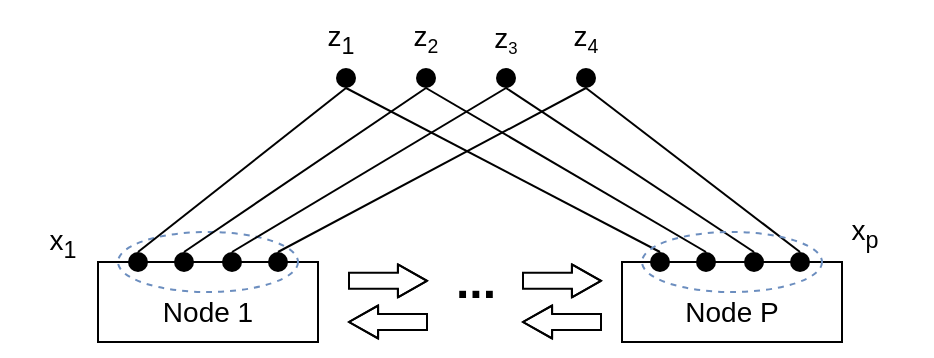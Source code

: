 <mxfile version="20.6.2" type="github">
  <diagram id="IC9cS1UcrK66ufTz8bY1" name="Page-1">
    <mxGraphModel dx="886" dy="441" grid="1" gridSize="10" guides="1" tooltips="1" connect="1" arrows="1" fold="1" page="1" pageScale="1" pageWidth="827" pageHeight="1169" math="0" shadow="0">
      <root>
        <mxCell id="0" />
        <mxCell id="1" parent="0" />
        <mxCell id="3HWLPhLwLd42-ci-Btue-1" value="" style="rounded=0;whiteSpace=wrap;html=1;" parent="1" vertex="1">
          <mxGeometry x="161" y="420" width="110" height="40" as="geometry" />
        </mxCell>
        <mxCell id="3HWLPhLwLd42-ci-Btue-45" style="edgeStyle=none;rounded=0;orthogonalLoop=1;jettySize=auto;html=1;exitX=0.5;exitY=1;exitDx=0;exitDy=0;fontSize=14;endArrow=none;endFill=0;entryX=0.5;entryY=0;entryDx=0;entryDy=0;" parent="1" source="3HWLPhLwLd42-ci-Btue-6" target="dDGIGkVW771tPzU_ZGE0-1" edge="1">
          <mxGeometry relative="1" as="geometry">
            <mxPoint x="335" y="420" as="targetPoint" />
          </mxGeometry>
        </mxCell>
        <mxCell id="3HWLPhLwLd42-ci-Btue-6" value="" style="shape=ellipse;fillColor=#000000;strokeColor=none;html=1;sketch=0;" parent="1" vertex="1">
          <mxGeometry x="280" y="323" width="10" height="10" as="geometry" />
        </mxCell>
        <mxCell id="3HWLPhLwLd42-ci-Btue-11" value="" style="shape=ellipse;fillColor=#000000;strokeColor=none;html=1;sketch=0;" parent="1" vertex="1">
          <mxGeometry x="320" y="323" width="10" height="10" as="geometry" />
        </mxCell>
        <mxCell id="3HWLPhLwLd42-ci-Btue-46" style="edgeStyle=none;rounded=0;orthogonalLoop=1;jettySize=auto;html=1;entryX=0.5;entryY=0;entryDx=0;entryDy=0;fontSize=14;endArrow=none;endFill=0;exitX=0.5;exitY=1;exitDx=0;exitDy=0;" parent="1" source="3HWLPhLwLd42-ci-Btue-12" target="dDGIGkVW771tPzU_ZGE0-3" edge="1">
          <mxGeometry relative="1" as="geometry">
            <mxPoint x="350" y="330" as="sourcePoint" />
          </mxGeometry>
        </mxCell>
        <mxCell id="3HWLPhLwLd42-ci-Btue-12" value="" style="shape=ellipse;fillColor=#000000;strokeColor=none;html=1;sketch=0;" parent="1" vertex="1">
          <mxGeometry x="360" y="323" width="10" height="10" as="geometry" />
        </mxCell>
        <mxCell id="3HWLPhLwLd42-ci-Btue-13" value="" style="shape=ellipse;fillColor=#000000;strokeColor=none;html=1;sketch=0;" parent="1" vertex="1">
          <mxGeometry x="400" y="323" width="10" height="10" as="geometry" />
        </mxCell>
        <mxCell id="3HWLPhLwLd42-ci-Btue-16" value="&lt;font style=&quot;font-size: 14px;&quot;&gt;z&lt;sub style=&quot;&quot;&gt;1&lt;/sub&gt;&lt;/font&gt;" style="text;html=1;strokeColor=none;fillColor=none;align=center;verticalAlign=middle;whiteSpace=wrap;rounded=0;shadow=1;" parent="1" vertex="1">
          <mxGeometry x="255" y="293" width="55" height="30" as="geometry" />
        </mxCell>
        <mxCell id="3HWLPhLwLd42-ci-Btue-20" value="&lt;font style=&quot;font-size: 14px;&quot;&gt;z&lt;/font&gt;&lt;font style=&quot;font-size: 11.667px;&quot;&gt;&lt;sub&gt;2&lt;/sub&gt;&lt;/font&gt;" style="text;html=1;strokeColor=none;fillColor=none;align=center;verticalAlign=middle;whiteSpace=wrap;rounded=0;shadow=1;" parent="1" vertex="1">
          <mxGeometry x="295" y="293" width="60" height="30" as="geometry" />
        </mxCell>
        <mxCell id="3HWLPhLwLd42-ci-Btue-21" value="&lt;font style=&quot;font-size: 14px;&quot;&gt;z&lt;/font&gt;&lt;font size=&quot;1&quot; style=&quot;&quot;&gt;&lt;sub&gt;3&lt;/sub&gt;&lt;/font&gt;" style="text;html=1;strokeColor=none;fillColor=none;align=center;verticalAlign=middle;whiteSpace=wrap;rounded=0;shadow=1;" parent="1" vertex="1">
          <mxGeometry x="340" y="293" width="50" height="30" as="geometry" />
        </mxCell>
        <mxCell id="3HWLPhLwLd42-ci-Btue-22" value="&lt;font style=&quot;font-size: 14px;&quot;&gt;z&lt;/font&gt;&lt;font style=&quot;font-size: 11.667px;&quot;&gt;&lt;sub&gt;4&lt;/sub&gt;&lt;/font&gt;" style="text;html=1;strokeColor=none;fillColor=none;align=center;verticalAlign=middle;whiteSpace=wrap;rounded=0;shadow=1;" parent="1" vertex="1">
          <mxGeometry x="375" y="293" width="60" height="30" as="geometry" />
        </mxCell>
        <mxCell id="3HWLPhLwLd42-ci-Btue-26" value="" style="rounded=0;whiteSpace=wrap;html=1;" parent="1" vertex="1">
          <mxGeometry x="423" y="420" width="110" height="40" as="geometry" />
        </mxCell>
        <mxCell id="3HWLPhLwLd42-ci-Btue-31" value="&lt;span style=&quot;font-size: 14px;&quot;&gt;Node 1&lt;/span&gt;" style="text;html=1;strokeColor=none;fillColor=none;align=center;verticalAlign=middle;whiteSpace=wrap;rounded=0;shadow=1;" parent="1" vertex="1">
          <mxGeometry x="186" y="430" width="60" height="30" as="geometry" />
        </mxCell>
        <mxCell id="3HWLPhLwLd42-ci-Btue-33" value="&lt;span style=&quot;font-size: 14px;&quot;&gt;Node P&lt;/span&gt;" style="text;html=1;strokeColor=none;fillColor=none;align=center;verticalAlign=middle;whiteSpace=wrap;rounded=0;shadow=1;" parent="1" vertex="1">
          <mxGeometry x="448" y="430" width="60" height="30" as="geometry" />
        </mxCell>
        <mxCell id="3HWLPhLwLd42-ci-Btue-38" value="" style="shape=ellipse;fillColor=#000000;strokeColor=none;html=1;sketch=0;" parent="1" vertex="1">
          <mxGeometry x="176" y="415" width="10" height="10" as="geometry" />
        </mxCell>
        <mxCell id="3HWLPhLwLd42-ci-Btue-39" value="" style="shape=ellipse;fillColor=#000000;strokeColor=none;html=1;sketch=0;" parent="1" vertex="1">
          <mxGeometry x="199" y="415" width="10" height="10" as="geometry" />
        </mxCell>
        <mxCell id="3HWLPhLwLd42-ci-Btue-47" style="edgeStyle=none;rounded=0;orthogonalLoop=1;jettySize=auto;html=1;exitX=0.5;exitY=0;exitDx=0;exitDy=0;entryX=0.5;entryY=1;entryDx=0;entryDy=0;fontSize=14;endArrow=none;endFill=0;" parent="1" source="dDGIGkVW771tPzU_ZGE0-4" target="3HWLPhLwLd42-ci-Btue-13" edge="1">
          <mxGeometry relative="1" as="geometry" />
        </mxCell>
        <mxCell id="3HWLPhLwLd42-ci-Btue-40" value="" style="shape=ellipse;fillColor=#000000;strokeColor=none;html=1;sketch=0;" parent="1" vertex="1">
          <mxGeometry x="223" y="415" width="10" height="10" as="geometry" />
        </mxCell>
        <mxCell id="3HWLPhLwLd42-ci-Btue-41" value="" style="shape=ellipse;fillColor=#000000;strokeColor=none;html=1;sketch=0;" parent="1" vertex="1">
          <mxGeometry x="246" y="415" width="10" height="10" as="geometry" />
        </mxCell>
        <mxCell id="3HWLPhLwLd42-ci-Btue-54" value="" style="ellipse;whiteSpace=wrap;html=1;shadow=0;dashed=1;fontSize=14;fillColor=none;strokeColor=#6c8ebf;" parent="1" vertex="1">
          <mxGeometry x="171" y="405" width="90" height="30" as="geometry" />
        </mxCell>
        <mxCell id="3HWLPhLwLd42-ci-Btue-58" value="" style="ellipse;whiteSpace=wrap;html=1;shadow=0;dashed=1;fontSize=14;fillColor=none;strokeColor=#6c8ebf;" parent="1" vertex="1">
          <mxGeometry x="433" y="405" width="90" height="30" as="geometry" />
        </mxCell>
        <mxCell id="3HWLPhLwLd42-ci-Btue-62" value="&lt;font style=&quot;font-size: 14px;&quot;&gt;x&lt;sub style=&quot;&quot;&gt;&lt;font style=&quot;&quot;&gt;1&lt;/font&gt;&lt;/sub&gt;&lt;/font&gt;" style="text;html=1;strokeColor=none;fillColor=none;align=center;verticalAlign=middle;whiteSpace=wrap;rounded=0;shadow=1;" parent="1" vertex="1">
          <mxGeometry x="116" y="395" width="55" height="30" as="geometry" />
        </mxCell>
        <mxCell id="3HWLPhLwLd42-ci-Btue-64" value="&lt;font style=&quot;font-size: 14px;&quot;&gt;x&lt;sub style=&quot;&quot;&gt;p&lt;/sub&gt;&lt;/font&gt;" style="text;html=1;strokeColor=none;fillColor=none;align=center;verticalAlign=middle;whiteSpace=wrap;rounded=0;shadow=1;" parent="1" vertex="1">
          <mxGeometry x="517" y="390" width="55" height="30" as="geometry" />
        </mxCell>
        <mxCell id="dDGIGkVW771tPzU_ZGE0-1" value="" style="shape=ellipse;fillColor=#000000;strokeColor=none;html=1;sketch=0;" parent="1" vertex="1">
          <mxGeometry x="437" y="415" width="10" height="10" as="geometry" />
        </mxCell>
        <mxCell id="dDGIGkVW771tPzU_ZGE0-2" value="" style="shape=ellipse;fillColor=#000000;strokeColor=none;html=1;sketch=0;" parent="1" vertex="1">
          <mxGeometry x="460" y="415" width="10" height="10" as="geometry" />
        </mxCell>
        <mxCell id="dDGIGkVW771tPzU_ZGE0-3" value="" style="shape=ellipse;fillColor=#000000;strokeColor=none;html=1;sketch=0;" parent="1" vertex="1">
          <mxGeometry x="484" y="415" width="10" height="10" as="geometry" />
        </mxCell>
        <mxCell id="dDGIGkVW771tPzU_ZGE0-4" value="" style="shape=ellipse;fillColor=#000000;strokeColor=none;html=1;sketch=0;" parent="1" vertex="1">
          <mxGeometry x="507" y="415" width="10" height="10" as="geometry" />
        </mxCell>
        <mxCell id="dDGIGkVW771tPzU_ZGE0-7" style="edgeStyle=none;rounded=0;orthogonalLoop=1;jettySize=auto;html=1;entryX=0.5;entryY=0;entryDx=0;entryDy=0;fontSize=14;endArrow=none;endFill=0;exitX=0.5;exitY=1;exitDx=0;exitDy=0;" parent="1" source="3HWLPhLwLd42-ci-Btue-11" target="dDGIGkVW771tPzU_ZGE0-2" edge="1">
          <mxGeometry relative="1" as="geometry">
            <mxPoint x="305" y="325" as="sourcePoint" />
            <mxPoint x="531" y="425" as="targetPoint" />
          </mxGeometry>
        </mxCell>
        <mxCell id="dDGIGkVW771tPzU_ZGE0-21" style="edgeStyle=none;rounded=0;orthogonalLoop=1;jettySize=auto;html=1;exitX=0.5;exitY=1;exitDx=0;exitDy=0;fontSize=14;endArrow=none;endFill=0;entryX=0.5;entryY=0;entryDx=0;entryDy=0;" parent="1" source="3HWLPhLwLd42-ci-Btue-6" target="3HWLPhLwLd42-ci-Btue-38" edge="1">
          <mxGeometry relative="1" as="geometry">
            <mxPoint x="484" y="425" as="targetPoint" />
            <mxPoint x="295" y="343" as="sourcePoint" />
          </mxGeometry>
        </mxCell>
        <mxCell id="dDGIGkVW771tPzU_ZGE0-22" style="edgeStyle=none;rounded=0;orthogonalLoop=1;jettySize=auto;html=1;entryX=0.5;entryY=0;entryDx=0;entryDy=0;fontSize=14;endArrow=none;endFill=0;exitX=0.5;exitY=1;exitDx=0;exitDy=0;" parent="1" source="3HWLPhLwLd42-ci-Btue-11" target="3HWLPhLwLd42-ci-Btue-39" edge="1">
          <mxGeometry relative="1" as="geometry">
            <mxPoint x="335" y="343" as="sourcePoint" />
            <mxPoint x="507" y="425" as="targetPoint" />
          </mxGeometry>
        </mxCell>
        <mxCell id="dDGIGkVW771tPzU_ZGE0-23" style="edgeStyle=none;rounded=0;orthogonalLoop=1;jettySize=auto;html=1;entryX=0.5;entryY=0;entryDx=0;entryDy=0;fontSize=14;endArrow=none;endFill=0;exitX=0.5;exitY=1;exitDx=0;exitDy=0;" parent="1" source="3HWLPhLwLd42-ci-Btue-12" target="3HWLPhLwLd42-ci-Btue-40" edge="1">
          <mxGeometry relative="1" as="geometry">
            <mxPoint x="295" y="378" as="sourcePoint" />
            <mxPoint x="451" y="460" as="targetPoint" />
          </mxGeometry>
        </mxCell>
        <mxCell id="dDGIGkVW771tPzU_ZGE0-24" style="edgeStyle=none;rounded=0;orthogonalLoop=1;jettySize=auto;html=1;exitX=0.5;exitY=0;exitDx=0;exitDy=0;entryX=0.5;entryY=1;entryDx=0;entryDy=0;fontSize=14;endArrow=none;endFill=0;" parent="1" source="3HWLPhLwLd42-ci-Btue-41" target="3HWLPhLwLd42-ci-Btue-13" edge="1">
          <mxGeometry relative="1" as="geometry">
            <mxPoint x="379" y="452" as="sourcePoint" />
            <mxPoint x="240" y="370" as="targetPoint" />
          </mxGeometry>
        </mxCell>
        <mxCell id="dDGIGkVW771tPzU_ZGE0-29" value="" style="shape=flexArrow;endArrow=classic;html=1;rounded=0;fontSize=9;width=8;endSize=4.514;endWidth=7.429;" parent="1" edge="1">
          <mxGeometry width="50" height="50" relative="1" as="geometry">
            <mxPoint x="286" y="429.43" as="sourcePoint" />
            <mxPoint x="326" y="429.43" as="targetPoint" />
            <Array as="points">
              <mxPoint x="346" y="429.43" />
            </Array>
          </mxGeometry>
        </mxCell>
        <mxCell id="dDGIGkVW771tPzU_ZGE0-30" value="" style="shape=flexArrow;endArrow=classic;html=1;rounded=0;fontSize=9;width=8;endSize=4.514;endWidth=7.429;" parent="1" edge="1">
          <mxGeometry width="50" height="50" relative="1" as="geometry">
            <mxPoint x="326" y="450" as="sourcePoint" />
            <mxPoint x="286" y="450.0" as="targetPoint" />
            <Array as="points">
              <mxPoint x="306" y="450" />
            </Array>
          </mxGeometry>
        </mxCell>
        <mxCell id="dDGIGkVW771tPzU_ZGE0-31" value="" style="shape=flexArrow;endArrow=classic;html=1;rounded=0;fontSize=9;width=8;endSize=4.514;endWidth=7.429;" parent="1" edge="1">
          <mxGeometry width="50" height="50" relative="1" as="geometry">
            <mxPoint x="373" y="429.43" as="sourcePoint" />
            <mxPoint x="413" y="429.43" as="targetPoint" />
            <Array as="points">
              <mxPoint x="433" y="429.43" />
            </Array>
          </mxGeometry>
        </mxCell>
        <mxCell id="dDGIGkVW771tPzU_ZGE0-32" value="" style="shape=flexArrow;endArrow=classic;html=1;rounded=0;fontSize=9;width=8;endSize=4.514;endWidth=7.429;" parent="1" edge="1">
          <mxGeometry width="50" height="50" relative="1" as="geometry">
            <mxPoint x="413" y="450" as="sourcePoint" />
            <mxPoint x="373" y="450" as="targetPoint" />
            <Array as="points">
              <mxPoint x="393" y="450" />
            </Array>
          </mxGeometry>
        </mxCell>
        <mxCell id="dDGIGkVW771tPzU_ZGE0-33" value="&lt;b&gt;&lt;font style=&quot;font-size: 24px;&quot;&gt;...&lt;/font&gt;&lt;/b&gt;" style="text;html=1;strokeColor=none;fillColor=none;align=center;verticalAlign=middle;whiteSpace=wrap;rounded=0;fontSize=9;" parent="1" vertex="1">
          <mxGeometry x="320" y="415" width="60" height="30" as="geometry" />
        </mxCell>
      </root>
    </mxGraphModel>
  </diagram>
</mxfile>
